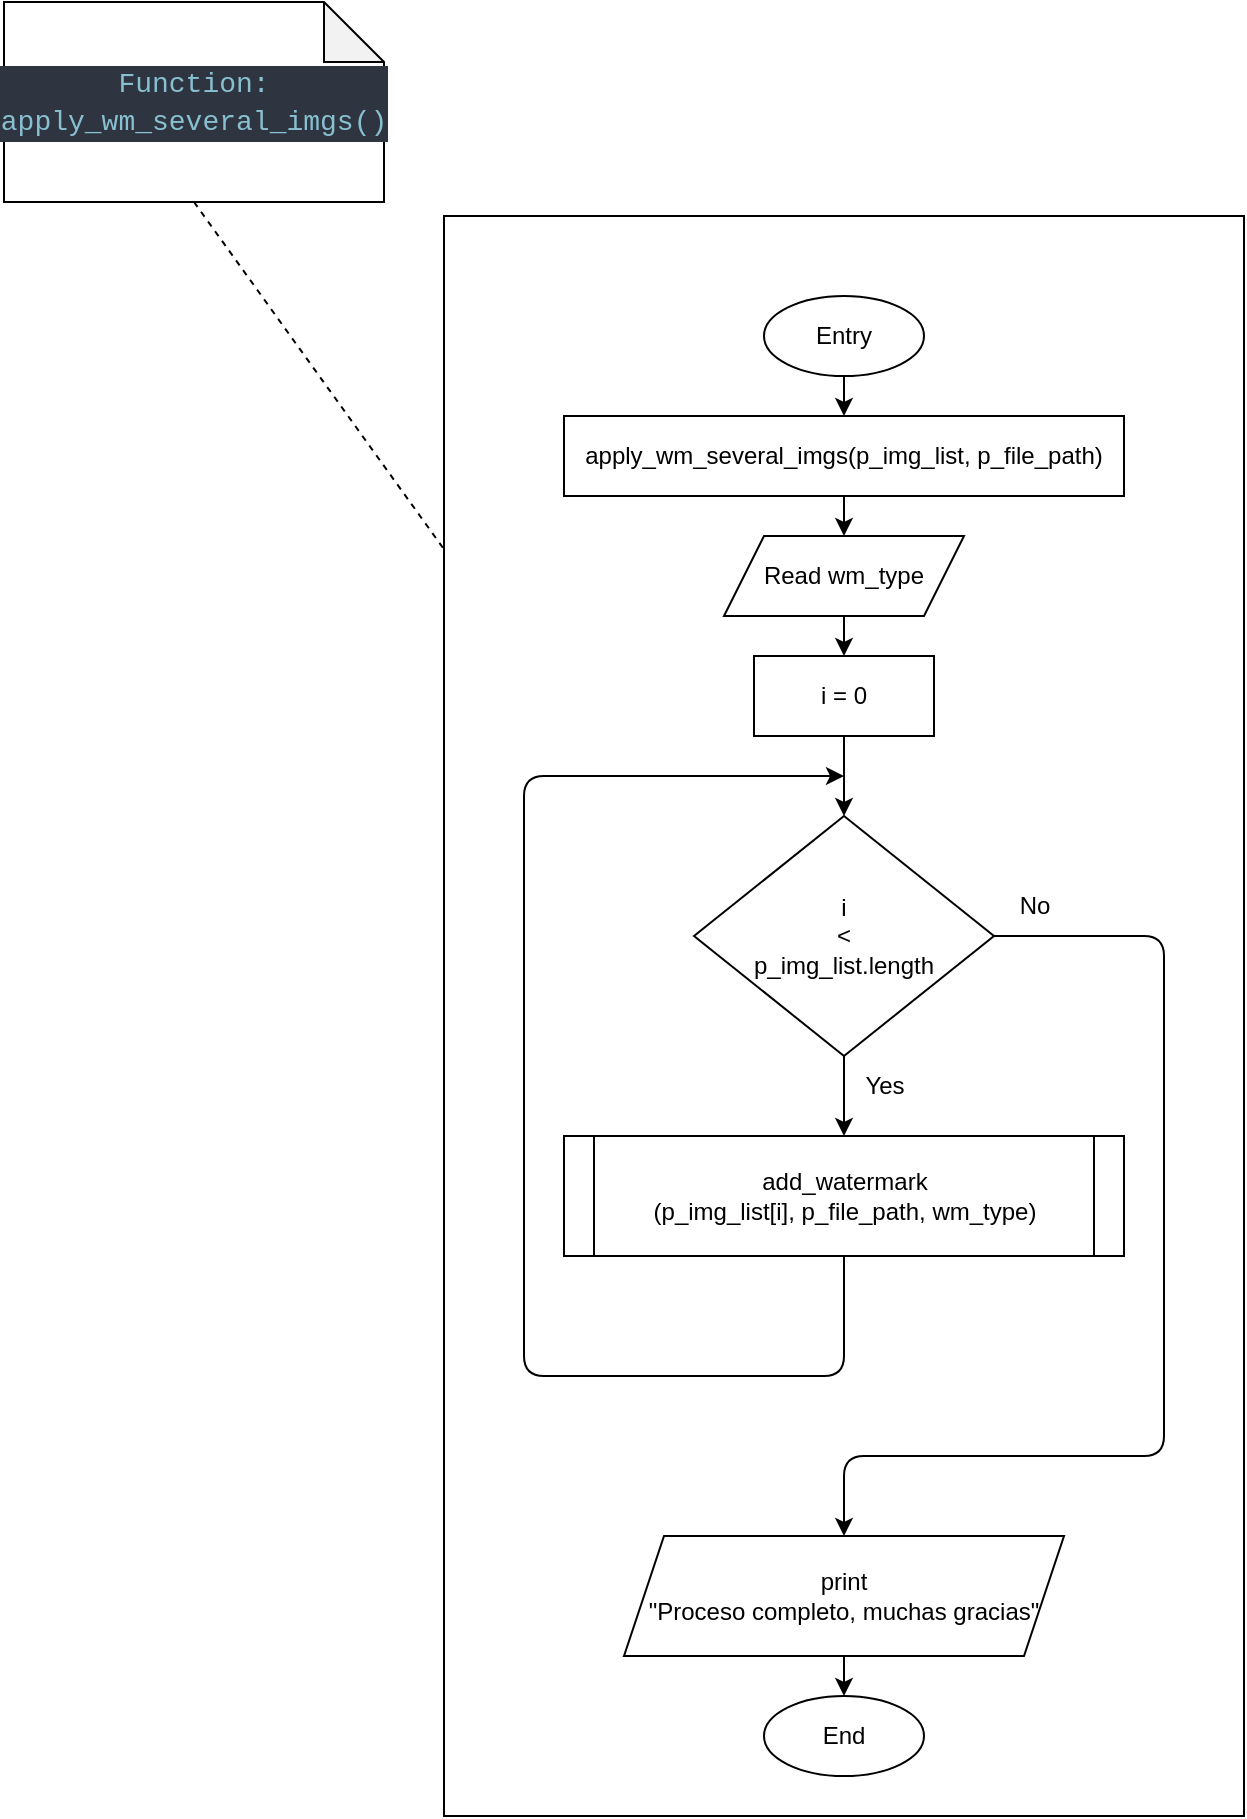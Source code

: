 <mxfile>
    <diagram id="WetaVUU7L6tbD-uzikz-" name="Page-1">
        <mxGraphModel dx="728" dy="912" grid="1" gridSize="10" guides="1" tooltips="1" connect="1" arrows="1" fold="1" page="1" pageScale="1" pageWidth="850" pageHeight="1100" math="0" shadow="0">
            <root>
                <mxCell id="0"/>
                <mxCell id="1" parent="0"/>
                <mxCell id="48" value="&lt;div style=&quot;background-color: rgb(46, 52, 64); font-family: Consolas, &amp;quot;Courier New&amp;quot;, monospace; font-size: 14px; line-height: 19px;&quot;&gt;&lt;font color=&quot;#88c0d0&quot;&gt;Function:&lt;/font&gt;&lt;/div&gt;&lt;div style=&quot;color: rgb(216, 222, 233); background-color: rgb(46, 52, 64); font-family: Consolas, &amp;quot;Courier New&amp;quot;, monospace; font-size: 14px; line-height: 19px;&quot;&gt;&lt;span style=&quot;color: #88c0d0;&quot;&gt;apply_wm_several_imgs()&lt;/span&gt;&lt;/div&gt;" style="shape=note;whiteSpace=wrap;html=1;backgroundOutline=1;darkOpacity=0.05;" vertex="1" parent="1">
                    <mxGeometry x="20" y="13" width="190" height="100" as="geometry"/>
                </mxCell>
                <mxCell id="59" value="" style="rounded=0;whiteSpace=wrap;html=1;" vertex="1" parent="1">
                    <mxGeometry x="240" y="120" width="400" height="800" as="geometry"/>
                </mxCell>
                <mxCell id="51" value="" style="endArrow=none;dashed=1;html=1;exitX=0.5;exitY=1;exitDx=0;exitDy=0;exitPerimeter=0;entryX=0.001;entryY=0.209;entryDx=0;entryDy=0;entryPerimeter=0;" edge="1" parent="1" source="48" target="59">
                    <mxGeometry width="50" height="50" relative="1" as="geometry">
                        <mxPoint x="260" y="410" as="sourcePoint"/>
                        <mxPoint x="229.6" y="279.31" as="targetPoint"/>
                    </mxGeometry>
                </mxCell>
                <mxCell id="4" value="" style="edgeStyle=none;html=1;" edge="1" parent="1" source="2" target="3">
                    <mxGeometry relative="1" as="geometry"/>
                </mxCell>
                <mxCell id="2" value="Entry" style="ellipse;whiteSpace=wrap;html=1;" vertex="1" parent="1">
                    <mxGeometry x="400" y="160" width="80" height="40" as="geometry"/>
                </mxCell>
                <mxCell id="53" value="" style="edgeStyle=none;html=1;" edge="1" parent="1" source="3">
                    <mxGeometry relative="1" as="geometry">
                        <mxPoint x="440" y="280" as="targetPoint"/>
                    </mxGeometry>
                </mxCell>
                <mxCell id="3" value="apply_wm_several_imgs(p_img_list, p_file_path)" style="whiteSpace=wrap;html=1;" vertex="1" parent="1">
                    <mxGeometry x="300" y="220" width="280" height="40" as="geometry"/>
                </mxCell>
                <mxCell id="39" value="" style="edgeStyle=none;html=1;" edge="1" parent="1" source="34" target="38">
                    <mxGeometry relative="1" as="geometry"/>
                </mxCell>
                <mxCell id="34" value="i = 0" style="whiteSpace=wrap;html=1;" vertex="1" parent="1">
                    <mxGeometry x="395" y="340" width="90" height="40" as="geometry"/>
                </mxCell>
                <mxCell id="41" value="" style="edgeStyle=none;html=1;" edge="1" parent="1" source="38" target="40">
                    <mxGeometry relative="1" as="geometry"/>
                </mxCell>
                <mxCell id="38" value="i &lt;br&gt;&amp;lt;&lt;br&gt;p_img_list.length" style="rhombus;whiteSpace=wrap;html=1;" vertex="1" parent="1">
                    <mxGeometry x="365" y="420" width="150" height="120" as="geometry"/>
                </mxCell>
                <mxCell id="47" style="edgeStyle=none;html=1;exitX=0.5;exitY=1;exitDx=0;exitDy=0;" edge="1" parent="1" source="40">
                    <mxGeometry relative="1" as="geometry">
                        <mxPoint x="440" y="400" as="targetPoint"/>
                        <Array as="points">
                            <mxPoint x="440" y="700"/>
                            <mxPoint x="280" y="700"/>
                            <mxPoint x="280" y="400"/>
                        </Array>
                    </mxGeometry>
                </mxCell>
                <mxCell id="40" value="add_watermark &lt;br&gt;(p_img_list[i], p_file_path, wm_type)" style="shape=process;whiteSpace=wrap;html=1;backgroundOutline=1;size=0.052;" vertex="1" parent="1">
                    <mxGeometry x="300" y="580" width="280" height="60" as="geometry"/>
                </mxCell>
                <mxCell id="42" value="Yes" style="text;html=1;align=center;verticalAlign=middle;resizable=0;points=[];autosize=1;strokeColor=none;fillColor=none;" vertex="1" parent="1">
                    <mxGeometry x="440" y="540" width="40" height="30" as="geometry"/>
                </mxCell>
                <mxCell id="44" value="" style="endArrow=classic;html=1;fontSize=14;exitX=1;exitY=0.5;exitDx=0;exitDy=0;entryX=0.5;entryY=0;entryDx=0;entryDy=0;" edge="1" parent="1" target="45" source="38">
                    <mxGeometry width="50" height="50" relative="1" as="geometry">
                        <mxPoint x="520" y="480" as="sourcePoint"/>
                        <mxPoint x="355" y="485.5" as="targetPoint"/>
                        <Array as="points">
                            <mxPoint x="600" y="480"/>
                            <mxPoint x="600" y="740"/>
                            <mxPoint x="440" y="740"/>
                        </Array>
                    </mxGeometry>
                </mxCell>
                <mxCell id="58" value="" style="edgeStyle=none;html=1;" edge="1" parent="1" source="45" target="57">
                    <mxGeometry relative="1" as="geometry"/>
                </mxCell>
                <mxCell id="45" value="print &lt;br&gt;&quot;Proceso completo, muchas gracias&quot;" style="shape=parallelogram;perimeter=parallelogramPerimeter;whiteSpace=wrap;html=1;fixedSize=1;" vertex="1" parent="1">
                    <mxGeometry x="330" y="780" width="220" height="60" as="geometry"/>
                </mxCell>
                <mxCell id="46" value="No" style="text;html=1;align=center;verticalAlign=middle;resizable=0;points=[];autosize=1;strokeColor=none;fillColor=none;" vertex="1" parent="1">
                    <mxGeometry x="515" y="450" width="40" height="30" as="geometry"/>
                </mxCell>
                <mxCell id="55" value="" style="edgeStyle=none;html=1;entryX=0.5;entryY=0;entryDx=0;entryDy=0;" edge="1" parent="1" source="54" target="34">
                    <mxGeometry relative="1" as="geometry"/>
                </mxCell>
                <mxCell id="54" value="Read wm_type" style="shape=parallelogram;perimeter=parallelogramPerimeter;whiteSpace=wrap;html=1;fixedSize=1;" vertex="1" parent="1">
                    <mxGeometry x="380" y="280" width="120" height="40" as="geometry"/>
                </mxCell>
                <mxCell id="57" value="End" style="ellipse;whiteSpace=wrap;html=1;" vertex="1" parent="1">
                    <mxGeometry x="400" y="860" width="80" height="40" as="geometry"/>
                </mxCell>
            </root>
        </mxGraphModel>
    </diagram>
</mxfile>